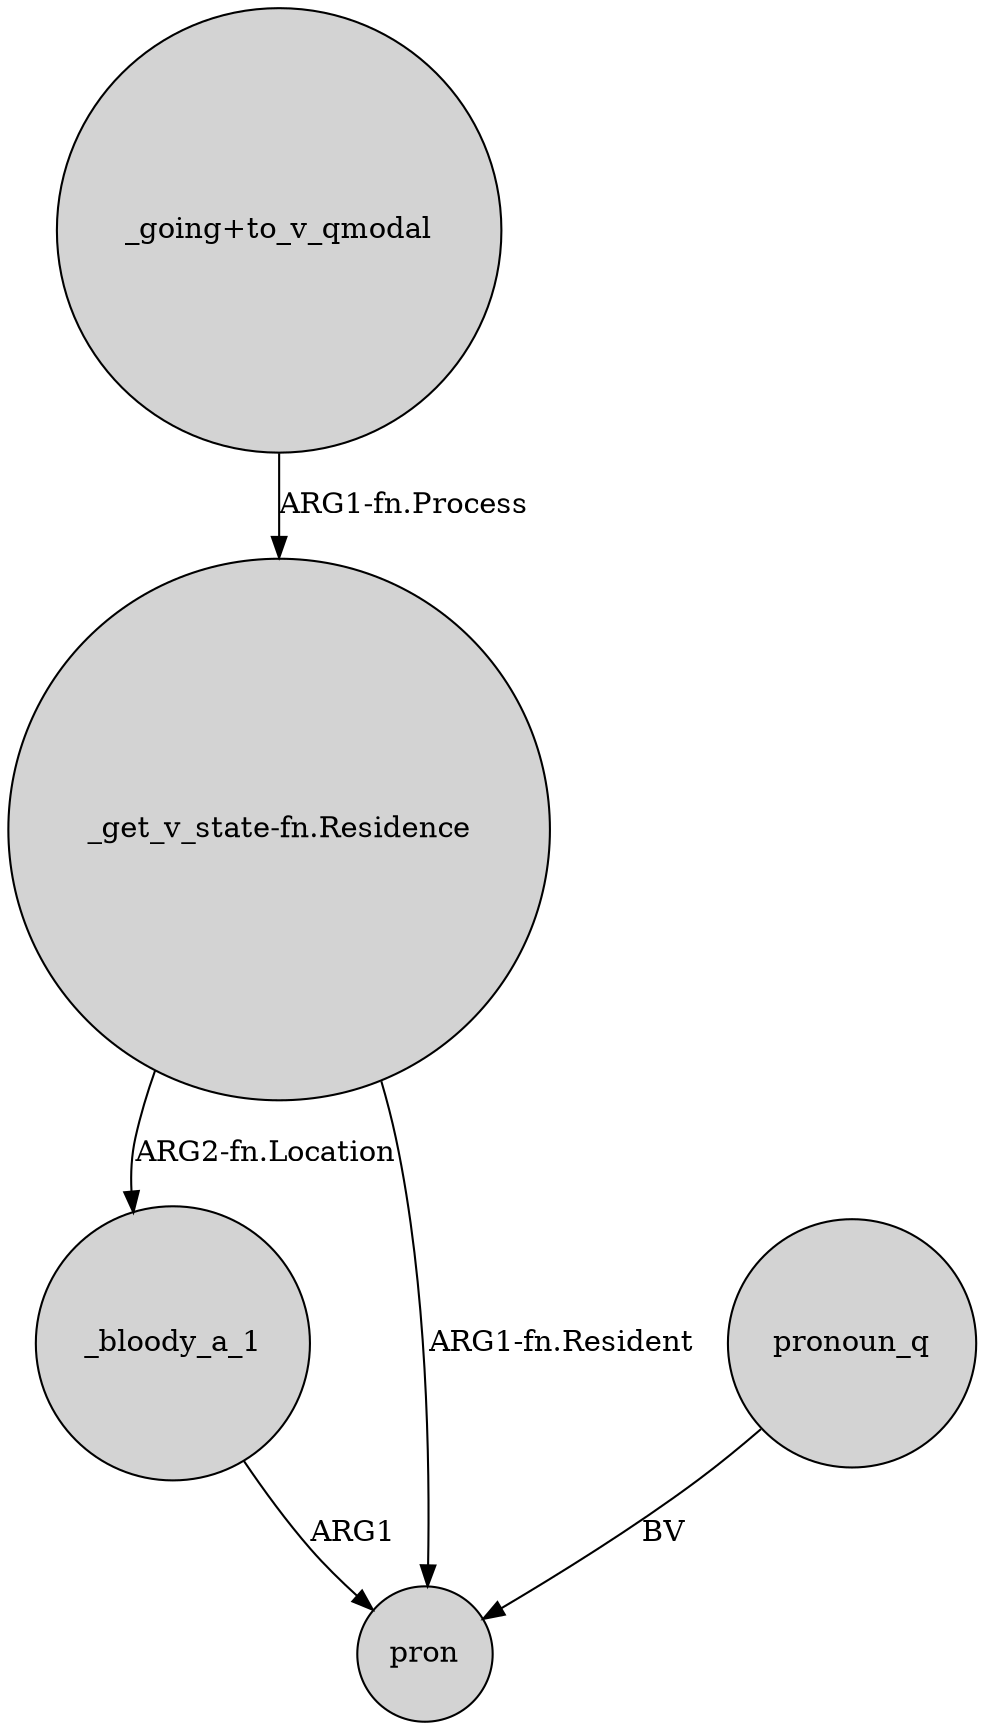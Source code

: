 digraph {
	node [shape=circle style=filled]
	"_going+to_v_qmodal" -> "_get_v_state-fn.Residence" [label="ARG1-fn.Process"]
	"_get_v_state-fn.Residence" -> _bloody_a_1 [label="ARG2-fn.Location"]
	pronoun_q -> pron [label=BV]
	"_get_v_state-fn.Residence" -> pron [label="ARG1-fn.Resident"]
	_bloody_a_1 -> pron [label=ARG1]
}
